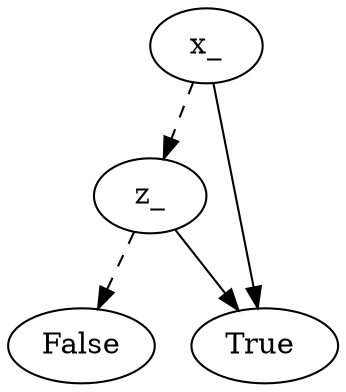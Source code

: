 digraph{1491992013360[label=x_]1491992011920[label="z_"]
1491992013360 -> 1491992011920  [style=dashed]
1491992008400[label="False"]
1491992011920 -> 1491992008400 [style=dashed]
1491992008240[label="True "]
1491992011920 -> 1491992008240
1491992008240[label="True "]
1491992013360 -> 1491992008240
}